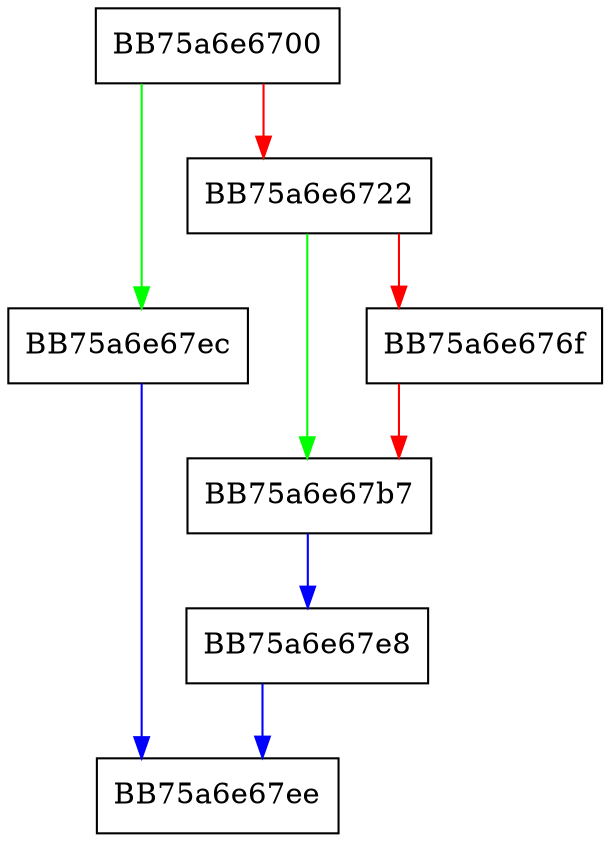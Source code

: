 digraph AddAttributesToIpElement {
  node [shape="box"];
  graph [splines=ortho];
  BB75a6e6700 -> BB75a6e67ec [color="green"];
  BB75a6e6700 -> BB75a6e6722 [color="red"];
  BB75a6e6722 -> BB75a6e67b7 [color="green"];
  BB75a6e6722 -> BB75a6e676f [color="red"];
  BB75a6e676f -> BB75a6e67b7 [color="red"];
  BB75a6e67b7 -> BB75a6e67e8 [color="blue"];
  BB75a6e67e8 -> BB75a6e67ee [color="blue"];
  BB75a6e67ec -> BB75a6e67ee [color="blue"];
}
